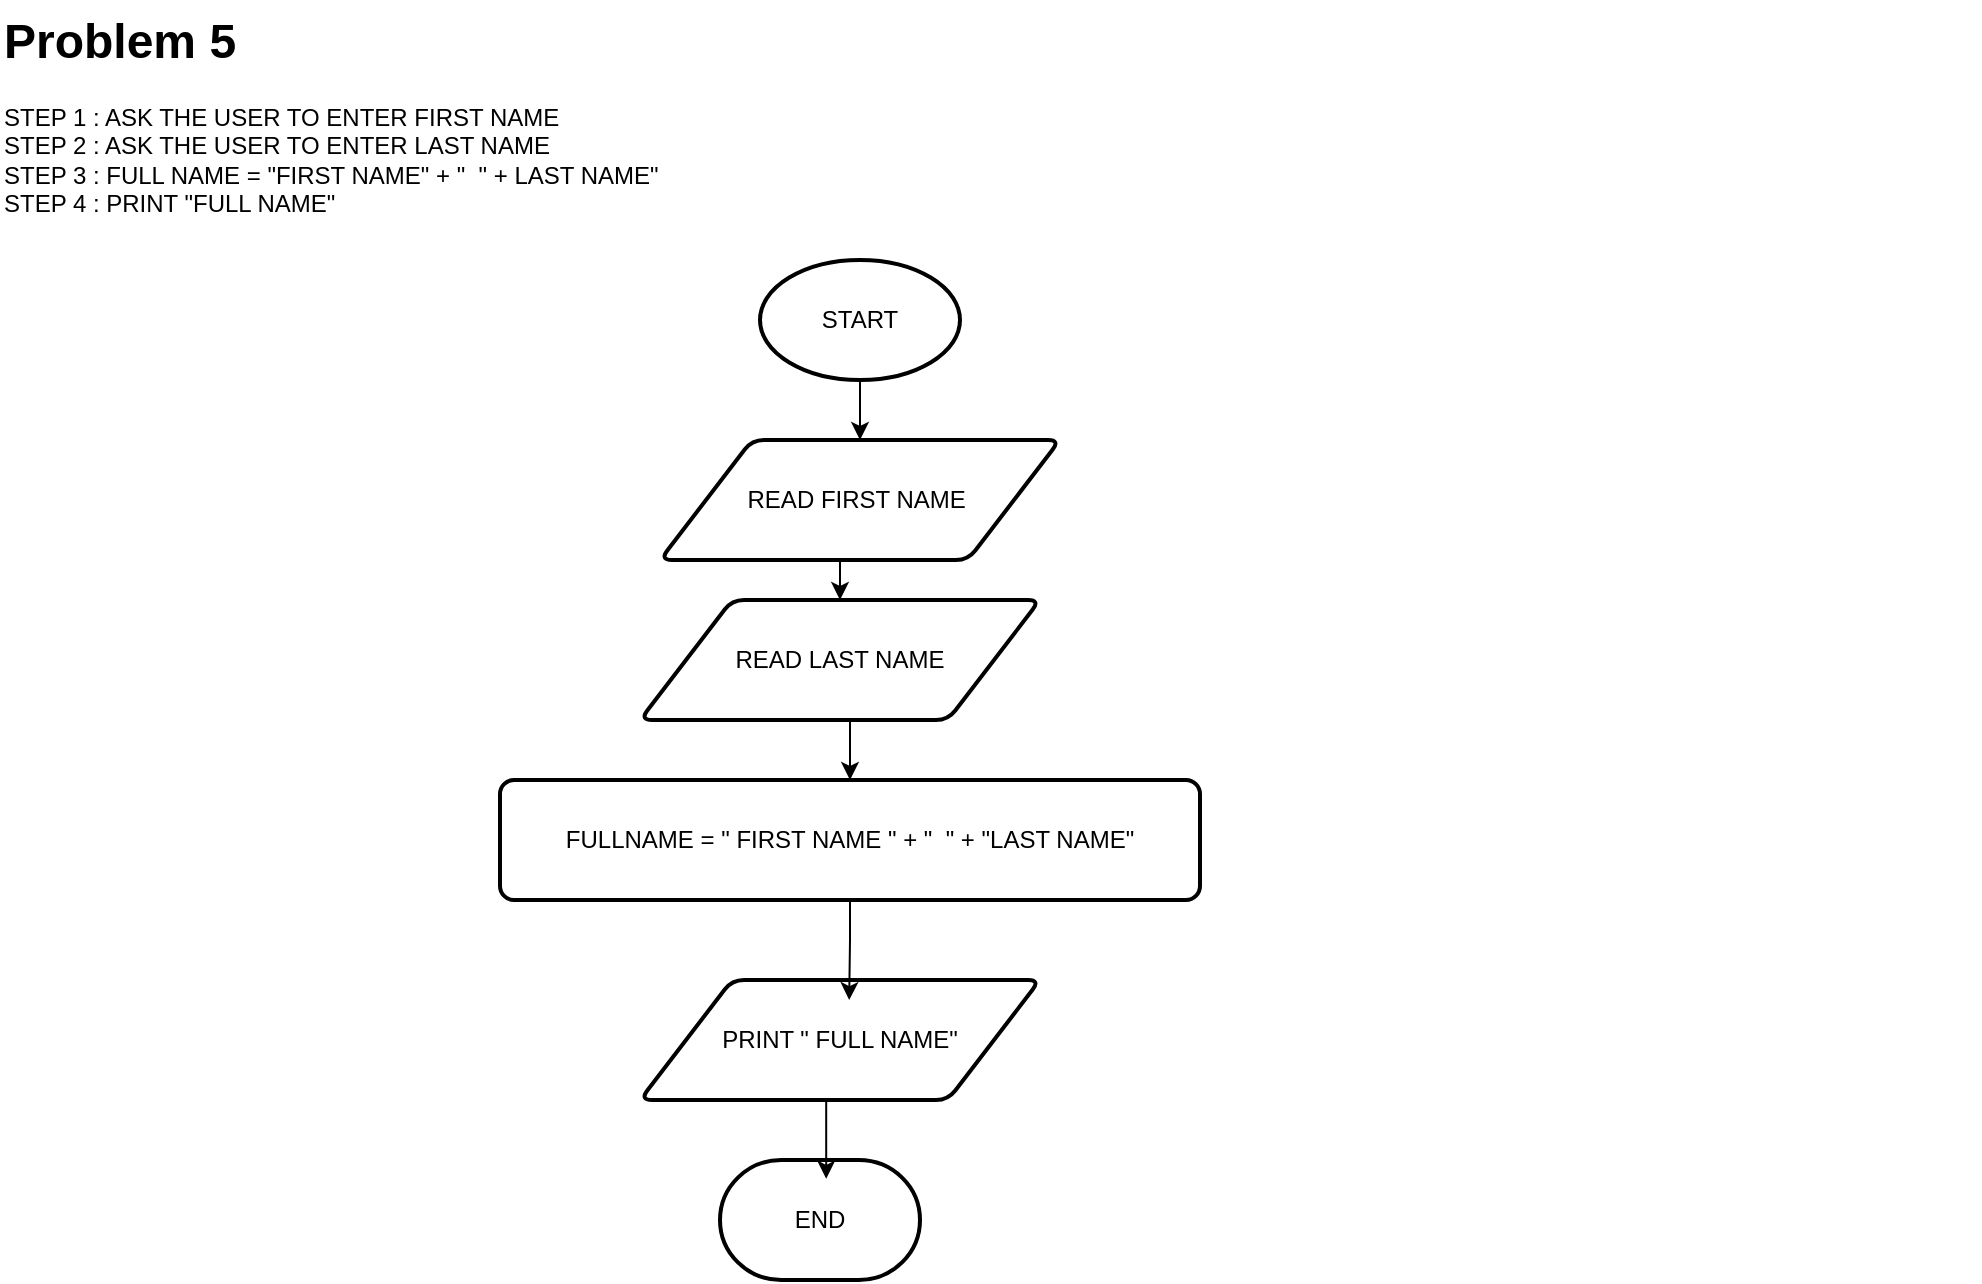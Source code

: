 <mxfile version="25.0.1">
  <diagram id="C5RBs43oDa-KdzZeNtuy" name="Page-1">
    <mxGraphModel dx="1156" dy="459" grid="1" gridSize="10" guides="1" tooltips="1" connect="1" arrows="1" fold="1" page="1" pageScale="1" pageWidth="827" pageHeight="1169" math="0" shadow="0">
      <root>
        <mxCell id="WIyWlLk6GJQsqaUBKTNV-0" />
        <mxCell id="WIyWlLk6GJQsqaUBKTNV-1" parent="WIyWlLk6GJQsqaUBKTNV-0" />
        <mxCell id="S3Lzj9ECWROEKGPYJ3Kx-0" value="&lt;h1 style=&quot;margin-top: 0px;&quot;&gt;&lt;span style=&quot;background-color: initial;&quot;&gt;Problem 5&lt;/span&gt;&lt;/h1&gt;&lt;div&gt;&lt;span style=&quot;background-color: initial;&quot;&gt;STEP 1 : ASK THE USER TO ENTER FIRST NAME&lt;/span&gt;&lt;/div&gt;&lt;div&gt;STEP 2 : ASK THE USER TO ENTER LAST NAME&amp;nbsp;&lt;/div&gt;&lt;div&gt;STEP 3 : FULL NAME = &quot;FIRST NAME&quot; + &quot;&amp;nbsp; &quot; + LAST NAME&quot;&lt;/div&gt;&lt;div&gt;STEP 4 : PRINT &quot;FULL NAME&quot;&lt;/div&gt;" style="text;html=1;whiteSpace=wrap;overflow=hidden;rounded=0;" vertex="1" parent="WIyWlLk6GJQsqaUBKTNV-1">
          <mxGeometry x="30" y="20" width="990" height="130" as="geometry" />
        </mxCell>
        <mxCell id="S3Lzj9ECWROEKGPYJ3Kx-7" style="edgeStyle=orthogonalEdgeStyle;rounded=0;orthogonalLoop=1;jettySize=auto;html=1;exitX=0.5;exitY=1;exitDx=0;exitDy=0;exitPerimeter=0;entryX=0.5;entryY=0;entryDx=0;entryDy=0;" edge="1" parent="WIyWlLk6GJQsqaUBKTNV-1" source="S3Lzj9ECWROEKGPYJ3Kx-1" target="S3Lzj9ECWROEKGPYJ3Kx-2">
          <mxGeometry relative="1" as="geometry" />
        </mxCell>
        <mxCell id="S3Lzj9ECWROEKGPYJ3Kx-1" value="START" style="strokeWidth=2;html=1;shape=mxgraph.flowchart.start_1;whiteSpace=wrap;" vertex="1" parent="WIyWlLk6GJQsqaUBKTNV-1">
          <mxGeometry x="410" y="150" width="100" height="60" as="geometry" />
        </mxCell>
        <mxCell id="S3Lzj9ECWROEKGPYJ3Kx-8" style="edgeStyle=orthogonalEdgeStyle;rounded=0;orthogonalLoop=1;jettySize=auto;html=1;exitX=0.5;exitY=1;exitDx=0;exitDy=0;entryX=0.5;entryY=0;entryDx=0;entryDy=0;" edge="1" parent="WIyWlLk6GJQsqaUBKTNV-1" source="S3Lzj9ECWROEKGPYJ3Kx-2" target="S3Lzj9ECWROEKGPYJ3Kx-3">
          <mxGeometry relative="1" as="geometry" />
        </mxCell>
        <mxCell id="S3Lzj9ECWROEKGPYJ3Kx-2" value="READ FIRST NAME&amp;nbsp;" style="shape=parallelogram;html=1;strokeWidth=2;perimeter=parallelogramPerimeter;whiteSpace=wrap;rounded=1;arcSize=12;size=0.23;" vertex="1" parent="WIyWlLk6GJQsqaUBKTNV-1">
          <mxGeometry x="360" y="240" width="200" height="60" as="geometry" />
        </mxCell>
        <mxCell id="S3Lzj9ECWROEKGPYJ3Kx-9" style="edgeStyle=orthogonalEdgeStyle;rounded=0;orthogonalLoop=1;jettySize=auto;html=1;exitX=0.5;exitY=1;exitDx=0;exitDy=0;entryX=0.5;entryY=0;entryDx=0;entryDy=0;" edge="1" parent="WIyWlLk6GJQsqaUBKTNV-1" source="S3Lzj9ECWROEKGPYJ3Kx-3" target="S3Lzj9ECWROEKGPYJ3Kx-4">
          <mxGeometry relative="1" as="geometry" />
        </mxCell>
        <mxCell id="S3Lzj9ECWROEKGPYJ3Kx-3" value="READ LAST NAME" style="shape=parallelogram;html=1;strokeWidth=2;perimeter=parallelogramPerimeter;whiteSpace=wrap;rounded=1;arcSize=12;size=0.23;" vertex="1" parent="WIyWlLk6GJQsqaUBKTNV-1">
          <mxGeometry x="350" y="320" width="200" height="60" as="geometry" />
        </mxCell>
        <mxCell id="S3Lzj9ECWROEKGPYJ3Kx-4" value="FULLNAME = &quot; FIRST NAME &quot; + &quot;&amp;nbsp; &quot; + &quot;LAST NAME&quot;" style="rounded=1;whiteSpace=wrap;html=1;absoluteArcSize=1;arcSize=14;strokeWidth=2;" vertex="1" parent="WIyWlLk6GJQsqaUBKTNV-1">
          <mxGeometry x="280" y="410" width="350" height="60" as="geometry" />
        </mxCell>
        <mxCell id="S3Lzj9ECWROEKGPYJ3Kx-5" value="PRINT &quot; FULL NAME&quot;" style="shape=parallelogram;html=1;strokeWidth=2;perimeter=parallelogramPerimeter;whiteSpace=wrap;rounded=1;arcSize=12;size=0.23;" vertex="1" parent="WIyWlLk6GJQsqaUBKTNV-1">
          <mxGeometry x="350" y="510" width="200" height="60" as="geometry" />
        </mxCell>
        <mxCell id="S3Lzj9ECWROEKGPYJ3Kx-6" value="END" style="strokeWidth=2;html=1;shape=mxgraph.flowchart.terminator;whiteSpace=wrap;" vertex="1" parent="WIyWlLk6GJQsqaUBKTNV-1">
          <mxGeometry x="390" y="600" width="100" height="60" as="geometry" />
        </mxCell>
        <mxCell id="S3Lzj9ECWROEKGPYJ3Kx-10" style="edgeStyle=orthogonalEdgeStyle;rounded=0;orthogonalLoop=1;jettySize=auto;html=1;exitX=0.5;exitY=1;exitDx=0;exitDy=0;entryX=0.523;entryY=0.167;entryDx=0;entryDy=0;entryPerimeter=0;" edge="1" parent="WIyWlLk6GJQsqaUBKTNV-1" source="S3Lzj9ECWROEKGPYJ3Kx-4" target="S3Lzj9ECWROEKGPYJ3Kx-5">
          <mxGeometry relative="1" as="geometry" />
        </mxCell>
        <mxCell id="S3Lzj9ECWROEKGPYJ3Kx-11" style="edgeStyle=orthogonalEdgeStyle;rounded=0;orthogonalLoop=1;jettySize=auto;html=1;exitX=0.5;exitY=1;exitDx=0;exitDy=0;entryX=0.531;entryY=0.157;entryDx=0;entryDy=0;entryPerimeter=0;" edge="1" parent="WIyWlLk6GJQsqaUBKTNV-1" source="S3Lzj9ECWROEKGPYJ3Kx-5" target="S3Lzj9ECWROEKGPYJ3Kx-6">
          <mxGeometry relative="1" as="geometry" />
        </mxCell>
      </root>
    </mxGraphModel>
  </diagram>
</mxfile>

